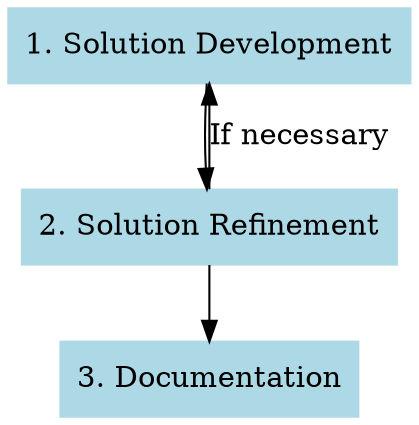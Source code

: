 digraph G {
  node [shape=box, style=filled, color=lightblue];

  "1. Solution Development" [tooltip="In this step, you write just enough code to pass the tests formulated in the previous step. This encourages a focus on solving the problem at hand without overcomplicating the solution. The goal is to create a working solution that fulfills the criteria defined by the tests."]

  "2. Solution Refinement" [tooltip="After the initial solution has been developed and the tests pass, you refine the solution through debugging and refactoring. This step involves improving the structure and performance of the solution without changing its behavior. If necessary, you revisit the problem definition or test formulation stages if new information or difficulties arise, or if the tests need to be updated."]

  "3. Documentation" [tooltip="This is the final step where you document the solution. It's important to provide comprehensive documentation for future reference and for others' understanding. Documentation includes comments in the code, user manuals, technical specifications, or even blog posts about the development process."]

  "1. Solution Development" -> "2. Solution Refinement"
  "2. Solution Refinement" -> "3. Documentation"
  "2. Solution Refinement" -> "1. Solution Development" [label="If necessary"]
}
